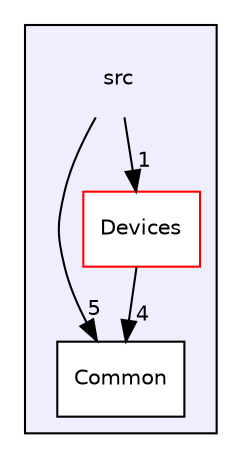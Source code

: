 digraph "src" {
  compound=true
  node [ fontsize="10", fontname="Helvetica"];
  edge [ labelfontsize="10", labelfontname="Helvetica"];
  subgraph clusterdir_68267d1309a1af8e8297ef4c3efbcdba {
    graph [ bgcolor="#eeeeff", pencolor="black", label="" URL="dir_68267d1309a1af8e8297ef4c3efbcdba.html"];
    dir_68267d1309a1af8e8297ef4c3efbcdba [shape=plaintext label="src"];
    dir_ba210d1fa67db7bee1bb22e0a3c11d9f [shape=box label="Common" color="black" fillcolor="white" style="filled" URL="dir_ba210d1fa67db7bee1bb22e0a3c11d9f.html"];
    dir_27b17494125eb78195473abe004504ab [shape=box label="Devices" color="red" fillcolor="white" style="filled" URL="dir_27b17494125eb78195473abe004504ab.html"];
  }
  dir_68267d1309a1af8e8297ef4c3efbcdba->dir_ba210d1fa67db7bee1bb22e0a3c11d9f [headlabel="5", labeldistance=1.5 headhref="dir_000000_000001.html"];
  dir_68267d1309a1af8e8297ef4c3efbcdba->dir_27b17494125eb78195473abe004504ab [headlabel="1", labeldistance=1.5 headhref="dir_000000_000002.html"];
  dir_27b17494125eb78195473abe004504ab->dir_ba210d1fa67db7bee1bb22e0a3c11d9f [headlabel="4", labeldistance=1.5 headhref="dir_000002_000001.html"];
}

